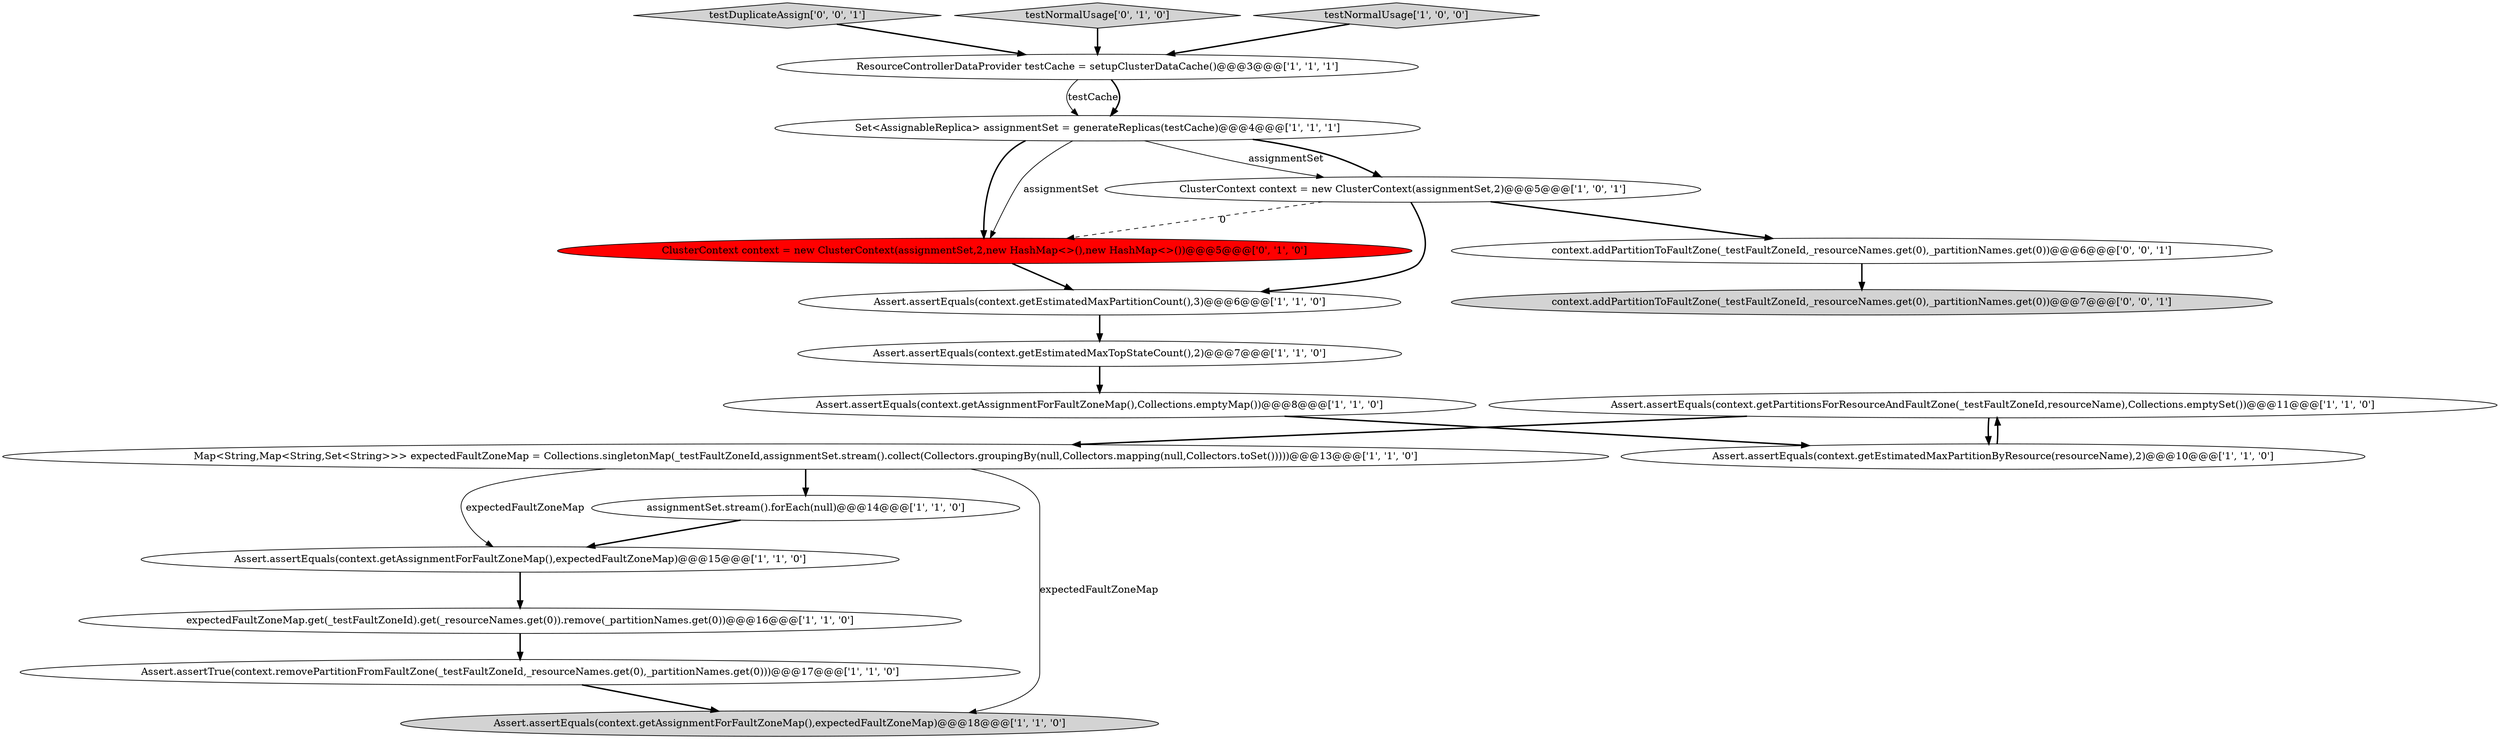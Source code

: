 digraph {
9 [style = filled, label = "assignmentSet.stream().forEach(null)@@@14@@@['1', '1', '0']", fillcolor = white, shape = ellipse image = "AAA0AAABBB1BBB"];
13 [style = filled, label = "Assert.assertEquals(context.getPartitionsForResourceAndFaultZone(_testFaultZoneId,resourceName),Collections.emptySet())@@@11@@@['1', '1', '0']", fillcolor = white, shape = ellipse image = "AAA0AAABBB1BBB"];
6 [style = filled, label = "expectedFaultZoneMap.get(_testFaultZoneId).get(_resourceNames.get(0)).remove(_partitionNames.get(0))@@@16@@@['1', '1', '0']", fillcolor = white, shape = ellipse image = "AAA0AAABBB1BBB"];
11 [style = filled, label = "Assert.assertEquals(context.getEstimatedMaxTopStateCount(),2)@@@7@@@['1', '1', '0']", fillcolor = white, shape = ellipse image = "AAA0AAABBB1BBB"];
10 [style = filled, label = "Assert.assertEquals(context.getAssignmentForFaultZoneMap(),expectedFaultZoneMap)@@@18@@@['1', '1', '0']", fillcolor = lightgray, shape = ellipse image = "AAA0AAABBB1BBB"];
14 [style = filled, label = "Assert.assertEquals(context.getAssignmentForFaultZoneMap(),expectedFaultZoneMap)@@@15@@@['1', '1', '0']", fillcolor = white, shape = ellipse image = "AAA0AAABBB1BBB"];
2 [style = filled, label = "ResourceControllerDataProvider testCache = setupClusterDataCache()@@@3@@@['1', '1', '1']", fillcolor = white, shape = ellipse image = "AAA0AAABBB1BBB"];
17 [style = filled, label = "testDuplicateAssign['0', '0', '1']", fillcolor = lightgray, shape = diamond image = "AAA0AAABBB3BBB"];
0 [style = filled, label = "Assert.assertEquals(context.getAssignmentForFaultZoneMap(),Collections.emptyMap())@@@8@@@['1', '1', '0']", fillcolor = white, shape = ellipse image = "AAA0AAABBB1BBB"];
16 [style = filled, label = "testNormalUsage['0', '1', '0']", fillcolor = lightgray, shape = diamond image = "AAA0AAABBB2BBB"];
3 [style = filled, label = "testNormalUsage['1', '0', '0']", fillcolor = lightgray, shape = diamond image = "AAA0AAABBB1BBB"];
15 [style = filled, label = "ClusterContext context = new ClusterContext(assignmentSet,2,new HashMap<>(),new HashMap<>())@@@5@@@['0', '1', '0']", fillcolor = red, shape = ellipse image = "AAA1AAABBB2BBB"];
4 [style = filled, label = "Assert.assertTrue(context.removePartitionFromFaultZone(_testFaultZoneId,_resourceNames.get(0),_partitionNames.get(0)))@@@17@@@['1', '1', '0']", fillcolor = white, shape = ellipse image = "AAA0AAABBB1BBB"];
1 [style = filled, label = "Map<String,Map<String,Set<String>>> expectedFaultZoneMap = Collections.singletonMap(_testFaultZoneId,assignmentSet.stream().collect(Collectors.groupingBy(null,Collectors.mapping(null,Collectors.toSet()))))@@@13@@@['1', '1', '0']", fillcolor = white, shape = ellipse image = "AAA0AAABBB1BBB"];
7 [style = filled, label = "ClusterContext context = new ClusterContext(assignmentSet,2)@@@5@@@['1', '0', '1']", fillcolor = white, shape = ellipse image = "AAA0AAABBB1BBB"];
18 [style = filled, label = "context.addPartitionToFaultZone(_testFaultZoneId,_resourceNames.get(0),_partitionNames.get(0))@@@7@@@['0', '0', '1']", fillcolor = lightgray, shape = ellipse image = "AAA0AAABBB3BBB"];
5 [style = filled, label = "Set<AssignableReplica> assignmentSet = generateReplicas(testCache)@@@4@@@['1', '1', '1']", fillcolor = white, shape = ellipse image = "AAA0AAABBB1BBB"];
12 [style = filled, label = "Assert.assertEquals(context.getEstimatedMaxPartitionByResource(resourceName),2)@@@10@@@['1', '1', '0']", fillcolor = white, shape = ellipse image = "AAA0AAABBB1BBB"];
8 [style = filled, label = "Assert.assertEquals(context.getEstimatedMaxPartitionCount(),3)@@@6@@@['1', '1', '0']", fillcolor = white, shape = ellipse image = "AAA0AAABBB1BBB"];
19 [style = filled, label = "context.addPartitionToFaultZone(_testFaultZoneId,_resourceNames.get(0),_partitionNames.get(0))@@@6@@@['0', '0', '1']", fillcolor = white, shape = ellipse image = "AAA0AAABBB3BBB"];
4->10 [style = bold, label=""];
19->18 [style = bold, label=""];
2->5 [style = solid, label="testCache"];
0->12 [style = bold, label=""];
5->15 [style = bold, label=""];
16->2 [style = bold, label=""];
7->8 [style = bold, label=""];
13->1 [style = bold, label=""];
1->9 [style = bold, label=""];
1->14 [style = solid, label="expectedFaultZoneMap"];
12->13 [style = bold, label=""];
6->4 [style = bold, label=""];
11->0 [style = bold, label=""];
13->12 [style = bold, label=""];
3->2 [style = bold, label=""];
17->2 [style = bold, label=""];
5->15 [style = solid, label="assignmentSet"];
5->7 [style = solid, label="assignmentSet"];
9->14 [style = bold, label=""];
7->15 [style = dashed, label="0"];
5->7 [style = bold, label=""];
8->11 [style = bold, label=""];
7->19 [style = bold, label=""];
1->10 [style = solid, label="expectedFaultZoneMap"];
14->6 [style = bold, label=""];
15->8 [style = bold, label=""];
2->5 [style = bold, label=""];
}
